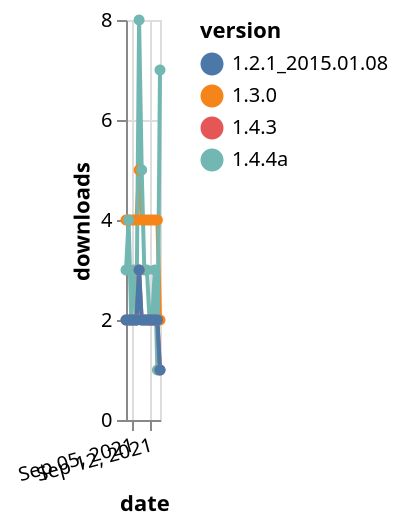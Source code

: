 {"$schema": "https://vega.github.io/schema/vega-lite/v5.json", "description": "A simple bar chart with embedded data.", "data": {"values": [{"date": "2021-09-03", "total": 6226, "delta": 4, "version": "1.3.0"}, {"date": "2021-09-04", "total": 6230, "delta": 4, "version": "1.3.0"}, {"date": "2021-09-05", "total": 6234, "delta": 4, "version": "1.3.0"}, {"date": "2021-09-06", "total": 6238, "delta": 4, "version": "1.3.0"}, {"date": "2021-09-07", "total": 6242, "delta": 4, "version": "1.3.0"}, {"date": "2021-09-08", "total": 6247, "delta": 5, "version": "1.3.0"}, {"date": "2021-09-09", "total": 6251, "delta": 4, "version": "1.3.0"}, {"date": "2021-09-10", "total": 6255, "delta": 4, "version": "1.3.0"}, {"date": "2021-09-11", "total": 6259, "delta": 4, "version": "1.3.0"}, {"date": "2021-09-12", "total": 6263, "delta": 4, "version": "1.3.0"}, {"date": "2021-09-13", "total": 6267, "delta": 4, "version": "1.3.0"}, {"date": "2021-09-14", "total": 6271, "delta": 4, "version": "1.3.0"}, {"date": "2021-09-15", "total": 6275, "delta": 4, "version": "1.3.0"}, {"date": "2021-09-16", "total": 6277, "delta": 2, "version": "1.3.0"}, {"date": "2021-09-03", "total": 8973, "delta": 3, "version": "1.4.4a"}, {"date": "2021-09-04", "total": 8977, "delta": 4, "version": "1.4.4a"}, {"date": "2021-09-05", "total": 8979, "delta": 2, "version": "1.4.4a"}, {"date": "2021-09-06", "total": 8982, "delta": 3, "version": "1.4.4a"}, {"date": "2021-09-07", "total": 8984, "delta": 2, "version": "1.4.4a"}, {"date": "2021-09-08", "total": 8992, "delta": 8, "version": "1.4.4a"}, {"date": "2021-09-09", "total": 8997, "delta": 5, "version": "1.4.4a"}, {"date": "2021-09-10", "total": 9000, "delta": 3, "version": "1.4.4a"}, {"date": "2021-09-11", "total": 9003, "delta": 3, "version": "1.4.4a"}, {"date": "2021-09-12", "total": 9005, "delta": 2, "version": "1.4.4a"}, {"date": "2021-09-13", "total": 9007, "delta": 2, "version": "1.4.4a"}, {"date": "2021-09-14", "total": 9010, "delta": 3, "version": "1.4.4a"}, {"date": "2021-09-15", "total": 9011, "delta": 1, "version": "1.4.4a"}, {"date": "2021-09-16", "total": 9018, "delta": 7, "version": "1.4.4a"}, {"date": "2021-09-03", "total": 2707, "delta": 2, "version": "1.4.3"}, {"date": "2021-09-04", "total": 2709, "delta": 2, "version": "1.4.3"}, {"date": "2021-09-05", "total": 2711, "delta": 2, "version": "1.4.3"}, {"date": "2021-09-06", "total": 2713, "delta": 2, "version": "1.4.3"}, {"date": "2021-09-07", "total": 2715, "delta": 2, "version": "1.4.3"}, {"date": "2021-09-08", "total": 2718, "delta": 3, "version": "1.4.3"}, {"date": "2021-09-09", "total": 2720, "delta": 2, "version": "1.4.3"}, {"date": "2021-09-10", "total": 2722, "delta": 2, "version": "1.4.3"}, {"date": "2021-09-11", "total": 2724, "delta": 2, "version": "1.4.3"}, {"date": "2021-09-12", "total": 2726, "delta": 2, "version": "1.4.3"}, {"date": "2021-09-13", "total": 2728, "delta": 2, "version": "1.4.3"}, {"date": "2021-09-14", "total": 2730, "delta": 2, "version": "1.4.3"}, {"date": "2021-09-15", "total": 2732, "delta": 2, "version": "1.4.3"}, {"date": "2021-09-16", "total": 2733, "delta": 1, "version": "1.4.3"}, {"date": "2021-09-03", "total": 3619, "delta": 2, "version": "1.2.1_2015.01.08"}, {"date": "2021-09-04", "total": 3621, "delta": 2, "version": "1.2.1_2015.01.08"}, {"date": "2021-09-05", "total": 3623, "delta": 2, "version": "1.2.1_2015.01.08"}, {"date": "2021-09-06", "total": 3625, "delta": 2, "version": "1.2.1_2015.01.08"}, {"date": "2021-09-07", "total": 3627, "delta": 2, "version": "1.2.1_2015.01.08"}, {"date": "2021-09-08", "total": 3630, "delta": 3, "version": "1.2.1_2015.01.08"}, {"date": "2021-09-09", "total": 3632, "delta": 2, "version": "1.2.1_2015.01.08"}, {"date": "2021-09-10", "total": 3634, "delta": 2, "version": "1.2.1_2015.01.08"}, {"date": "2021-09-11", "total": 3636, "delta": 2, "version": "1.2.1_2015.01.08"}, {"date": "2021-09-12", "total": 3638, "delta": 2, "version": "1.2.1_2015.01.08"}, {"date": "2021-09-13", "total": 3640, "delta": 2, "version": "1.2.1_2015.01.08"}, {"date": "2021-09-14", "total": 3642, "delta": 2, "version": "1.2.1_2015.01.08"}, {"date": "2021-09-15", "total": 3644, "delta": 2, "version": "1.2.1_2015.01.08"}, {"date": "2021-09-16", "total": 3645, "delta": 1, "version": "1.2.1_2015.01.08"}]}, "width": "container", "mark": {"type": "line", "point": {"filled": true}}, "encoding": {"x": {"field": "date", "type": "temporal", "timeUnit": "yearmonthdate", "title": "date", "axis": {"labelAngle": -15}}, "y": {"field": "delta", "type": "quantitative", "title": "downloads"}, "color": {"field": "version", "type": "nominal"}, "tooltip": {"field": "delta"}}}